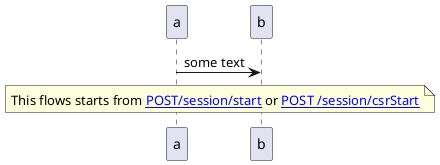 {
  "sha1": "dm5rqu0o2c821w42ozf57r0xqxe6ccx",
  "insertion": {
    "when": "2024-06-01T09:03:03.191Z",
    "user": "plantuml@gmail.com"
  }
}
@startuml
a -> b: some text
note over a, b: This flows starts from [[www.yahoo.com POST/session/start]] or [[www.google.com POST /session/csrStart]]
@enduml
